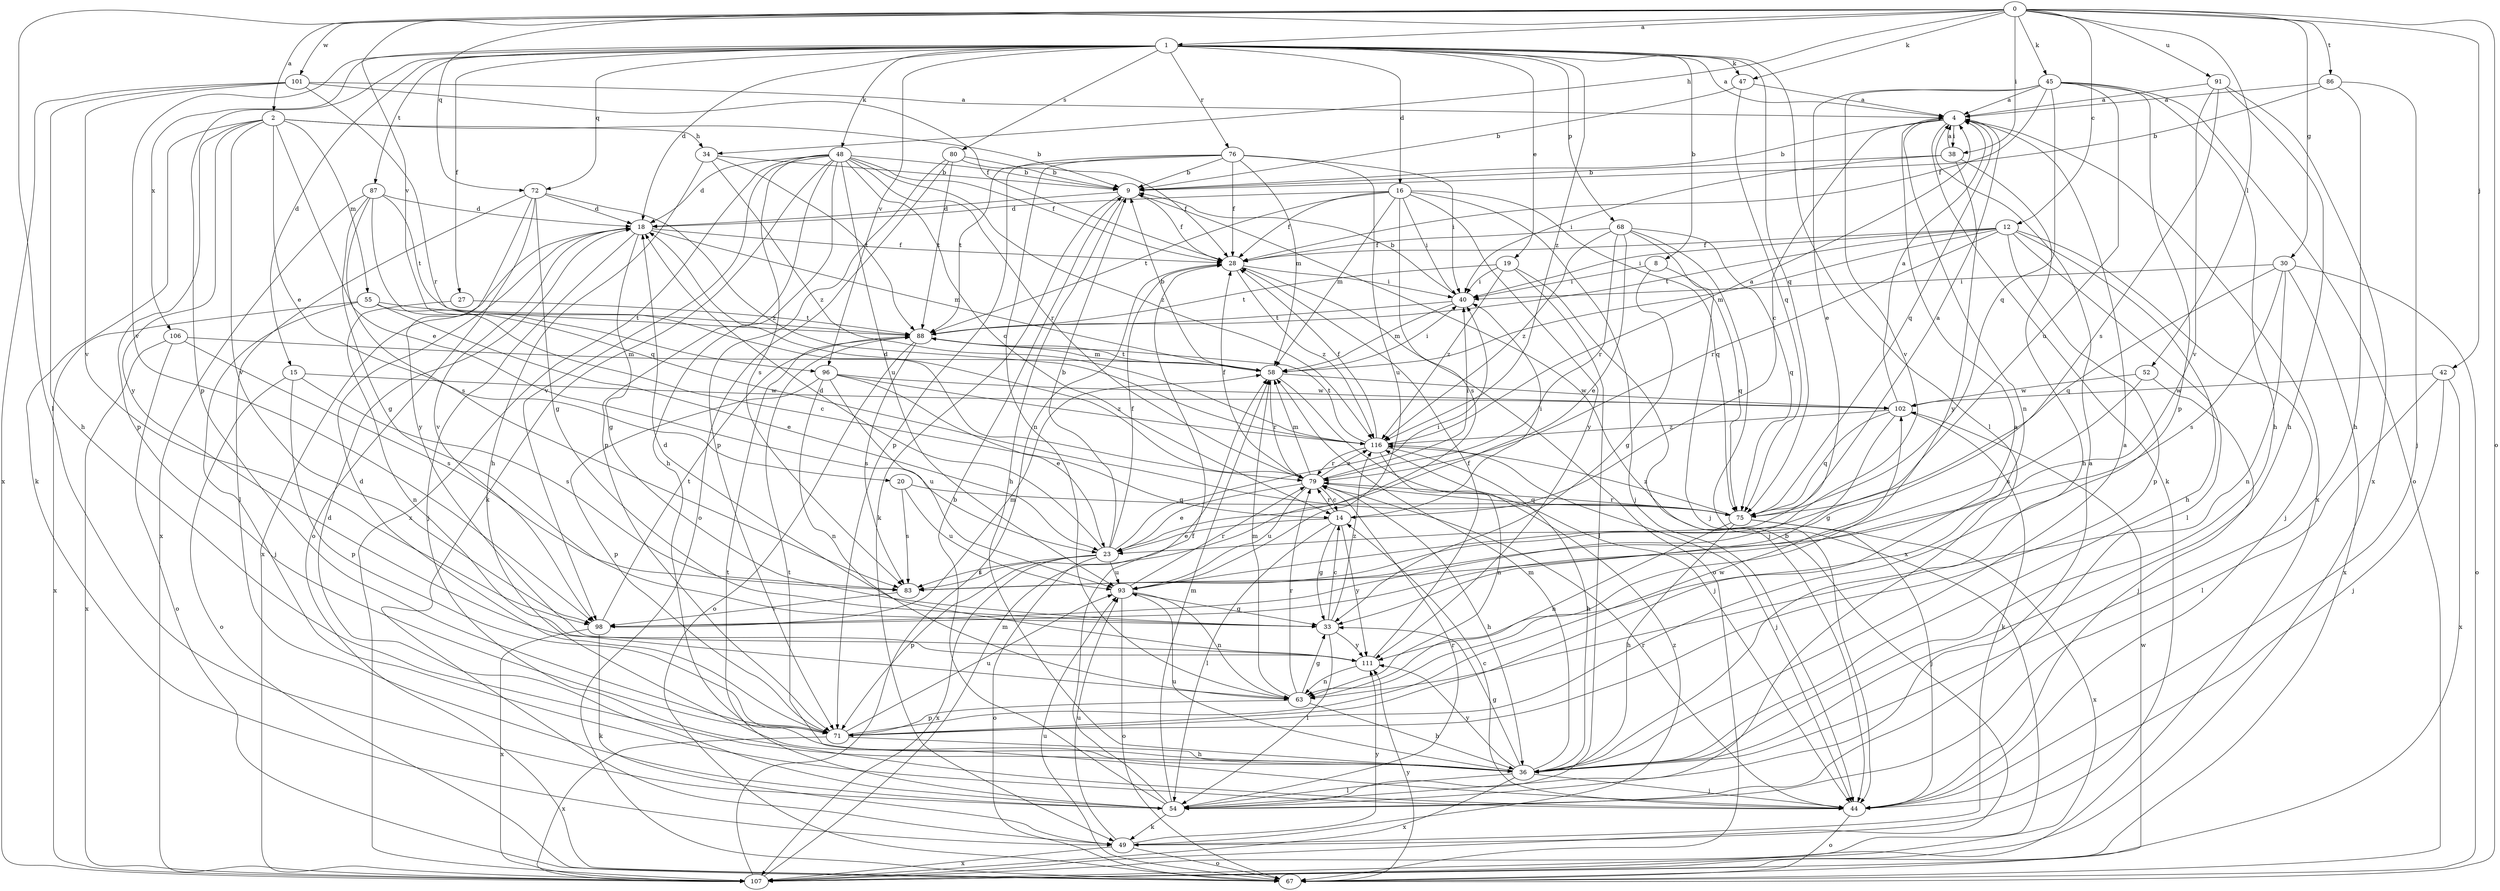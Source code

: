 strict digraph  {
0;
1;
2;
4;
8;
9;
12;
14;
15;
16;
18;
19;
20;
23;
27;
28;
30;
33;
34;
36;
38;
40;
42;
44;
45;
47;
48;
49;
52;
54;
55;
58;
63;
67;
68;
71;
72;
75;
76;
79;
80;
83;
86;
87;
88;
91;
93;
96;
98;
101;
102;
106;
107;
111;
116;
0 -> 1  [label=a];
0 -> 2  [label=a];
0 -> 12  [label=c];
0 -> 30  [label=g];
0 -> 34  [label=h];
0 -> 38  [label=i];
0 -> 42  [label=j];
0 -> 45  [label=k];
0 -> 47  [label=k];
0 -> 52  [label=l];
0 -> 54  [label=l];
0 -> 67  [label=o];
0 -> 72  [label=q];
0 -> 86  [label=t];
0 -> 91  [label=u];
0 -> 96  [label=v];
0 -> 101  [label=w];
1 -> 4  [label=a];
1 -> 8  [label=b];
1 -> 15  [label=d];
1 -> 16  [label=d];
1 -> 18  [label=d];
1 -> 19  [label=e];
1 -> 27  [label=f];
1 -> 47  [label=k];
1 -> 48  [label=k];
1 -> 54  [label=l];
1 -> 68  [label=p];
1 -> 71  [label=p];
1 -> 72  [label=q];
1 -> 75  [label=q];
1 -> 76  [label=r];
1 -> 80  [label=s];
1 -> 87  [label=t];
1 -> 96  [label=v];
1 -> 98  [label=v];
1 -> 106  [label=x];
1 -> 116  [label=z];
2 -> 9  [label=b];
2 -> 20  [label=e];
2 -> 23  [label=e];
2 -> 34  [label=h];
2 -> 49  [label=k];
2 -> 55  [label=m];
2 -> 71  [label=p];
2 -> 98  [label=v];
2 -> 111  [label=y];
4 -> 9  [label=b];
4 -> 14  [label=c];
4 -> 38  [label=i];
4 -> 49  [label=k];
4 -> 63  [label=n];
4 -> 75  [label=q];
4 -> 107  [label=x];
8 -> 33  [label=g];
8 -> 40  [label=i];
8 -> 75  [label=q];
9 -> 18  [label=d];
9 -> 28  [label=f];
9 -> 36  [label=h];
9 -> 49  [label=k];
12 -> 28  [label=f];
12 -> 36  [label=h];
12 -> 40  [label=i];
12 -> 44  [label=j];
12 -> 54  [label=l];
12 -> 58  [label=m];
12 -> 71  [label=p];
12 -> 79  [label=r];
12 -> 88  [label=t];
14 -> 23  [label=e];
14 -> 33  [label=g];
14 -> 40  [label=i];
14 -> 54  [label=l];
14 -> 79  [label=r];
14 -> 111  [label=y];
15 -> 67  [label=o];
15 -> 71  [label=p];
15 -> 83  [label=s];
15 -> 102  [label=w];
16 -> 18  [label=d];
16 -> 28  [label=f];
16 -> 40  [label=i];
16 -> 44  [label=j];
16 -> 58  [label=m];
16 -> 75  [label=q];
16 -> 83  [label=s];
16 -> 88  [label=t];
16 -> 111  [label=y];
18 -> 28  [label=f];
18 -> 33  [label=g];
18 -> 44  [label=j];
18 -> 58  [label=m];
18 -> 98  [label=v];
18 -> 107  [label=x];
19 -> 40  [label=i];
19 -> 44  [label=j];
19 -> 54  [label=l];
19 -> 88  [label=t];
19 -> 116  [label=z];
20 -> 75  [label=q];
20 -> 83  [label=s];
20 -> 93  [label=u];
23 -> 9  [label=b];
23 -> 18  [label=d];
23 -> 28  [label=f];
23 -> 40  [label=i];
23 -> 67  [label=o];
23 -> 71  [label=p];
23 -> 83  [label=s];
23 -> 93  [label=u];
23 -> 107  [label=x];
27 -> 63  [label=n];
27 -> 88  [label=t];
28 -> 40  [label=i];
28 -> 67  [label=o];
28 -> 116  [label=z];
30 -> 40  [label=i];
30 -> 63  [label=n];
30 -> 67  [label=o];
30 -> 75  [label=q];
30 -> 83  [label=s];
30 -> 107  [label=x];
33 -> 14  [label=c];
33 -> 54  [label=l];
33 -> 111  [label=y];
33 -> 116  [label=z];
34 -> 9  [label=b];
34 -> 36  [label=h];
34 -> 88  [label=t];
34 -> 116  [label=z];
36 -> 4  [label=a];
36 -> 33  [label=g];
36 -> 44  [label=j];
36 -> 54  [label=l];
36 -> 58  [label=m];
36 -> 93  [label=u];
36 -> 107  [label=x];
36 -> 111  [label=y];
38 -> 4  [label=a];
38 -> 9  [label=b];
38 -> 36  [label=h];
38 -> 40  [label=i];
38 -> 111  [label=y];
40 -> 9  [label=b];
40 -> 58  [label=m];
40 -> 88  [label=t];
42 -> 44  [label=j];
42 -> 54  [label=l];
42 -> 102  [label=w];
42 -> 107  [label=x];
44 -> 14  [label=c];
44 -> 67  [label=o];
44 -> 79  [label=r];
44 -> 88  [label=t];
45 -> 4  [label=a];
45 -> 23  [label=e];
45 -> 28  [label=f];
45 -> 36  [label=h];
45 -> 67  [label=o];
45 -> 71  [label=p];
45 -> 75  [label=q];
45 -> 93  [label=u];
45 -> 98  [label=v];
47 -> 4  [label=a];
47 -> 9  [label=b];
47 -> 75  [label=q];
48 -> 9  [label=b];
48 -> 14  [label=c];
48 -> 18  [label=d];
48 -> 28  [label=f];
48 -> 36  [label=h];
48 -> 49  [label=k];
48 -> 71  [label=p];
48 -> 79  [label=r];
48 -> 83  [label=s];
48 -> 93  [label=u];
48 -> 98  [label=v];
48 -> 107  [label=x];
48 -> 116  [label=z];
49 -> 67  [label=o];
49 -> 93  [label=u];
49 -> 107  [label=x];
49 -> 111  [label=y];
49 -> 116  [label=z];
52 -> 44  [label=j];
52 -> 83  [label=s];
52 -> 102  [label=w];
54 -> 4  [label=a];
54 -> 9  [label=b];
54 -> 18  [label=d];
54 -> 28  [label=f];
54 -> 49  [label=k];
54 -> 58  [label=m];
54 -> 79  [label=r];
54 -> 88  [label=t];
55 -> 14  [label=c];
55 -> 23  [label=e];
55 -> 44  [label=j];
55 -> 88  [label=t];
55 -> 107  [label=x];
58 -> 9  [label=b];
58 -> 40  [label=i];
58 -> 44  [label=j];
58 -> 79  [label=r];
58 -> 88  [label=t];
58 -> 102  [label=w];
63 -> 33  [label=g];
63 -> 36  [label=h];
63 -> 58  [label=m];
63 -> 71  [label=p];
63 -> 79  [label=r];
67 -> 93  [label=u];
67 -> 102  [label=w];
67 -> 111  [label=y];
68 -> 23  [label=e];
68 -> 28  [label=f];
68 -> 44  [label=j];
68 -> 75  [label=q];
68 -> 79  [label=r];
68 -> 107  [label=x];
68 -> 116  [label=z];
71 -> 4  [label=a];
71 -> 18  [label=d];
71 -> 36  [label=h];
71 -> 93  [label=u];
71 -> 102  [label=w];
71 -> 107  [label=x];
72 -> 18  [label=d];
72 -> 33  [label=g];
72 -> 54  [label=l];
72 -> 67  [label=o];
72 -> 111  [label=y];
72 -> 116  [label=z];
75 -> 4  [label=a];
75 -> 36  [label=h];
75 -> 44  [label=j];
75 -> 63  [label=n];
75 -> 79  [label=r];
75 -> 107  [label=x];
75 -> 116  [label=z];
76 -> 9  [label=b];
76 -> 28  [label=f];
76 -> 40  [label=i];
76 -> 58  [label=m];
76 -> 63  [label=n];
76 -> 71  [label=p];
76 -> 88  [label=t];
76 -> 93  [label=u];
79 -> 14  [label=c];
79 -> 18  [label=d];
79 -> 23  [label=e];
79 -> 28  [label=f];
79 -> 36  [label=h];
79 -> 40  [label=i];
79 -> 58  [label=m];
79 -> 75  [label=q];
79 -> 93  [label=u];
79 -> 116  [label=z];
80 -> 9  [label=b];
80 -> 28  [label=f];
80 -> 67  [label=o];
80 -> 71  [label=p];
80 -> 88  [label=t];
83 -> 98  [label=v];
86 -> 4  [label=a];
86 -> 9  [label=b];
86 -> 36  [label=h];
86 -> 44  [label=j];
87 -> 18  [label=d];
87 -> 33  [label=g];
87 -> 75  [label=q];
87 -> 83  [label=s];
87 -> 88  [label=t];
87 -> 107  [label=x];
88 -> 58  [label=m];
88 -> 67  [label=o];
88 -> 83  [label=s];
91 -> 4  [label=a];
91 -> 36  [label=h];
91 -> 83  [label=s];
91 -> 98  [label=v];
91 -> 107  [label=x];
93 -> 33  [label=g];
93 -> 63  [label=n];
93 -> 67  [label=o];
93 -> 79  [label=r];
96 -> 23  [label=e];
96 -> 63  [label=n];
96 -> 71  [label=p];
96 -> 93  [label=u];
96 -> 102  [label=w];
96 -> 116  [label=z];
98 -> 49  [label=k];
98 -> 58  [label=m];
98 -> 88  [label=t];
98 -> 107  [label=x];
101 -> 4  [label=a];
101 -> 28  [label=f];
101 -> 36  [label=h];
101 -> 79  [label=r];
101 -> 98  [label=v];
101 -> 107  [label=x];
102 -> 4  [label=a];
102 -> 33  [label=g];
102 -> 49  [label=k];
102 -> 75  [label=q];
102 -> 116  [label=z];
106 -> 58  [label=m];
106 -> 67  [label=o];
106 -> 83  [label=s];
106 -> 107  [label=x];
107 -> 9  [label=b];
107 -> 28  [label=f];
107 -> 58  [label=m];
111 -> 18  [label=d];
111 -> 28  [label=f];
111 -> 63  [label=n];
116 -> 4  [label=a];
116 -> 28  [label=f];
116 -> 36  [label=h];
116 -> 44  [label=j];
116 -> 63  [label=n];
116 -> 79  [label=r];
116 -> 88  [label=t];
}
